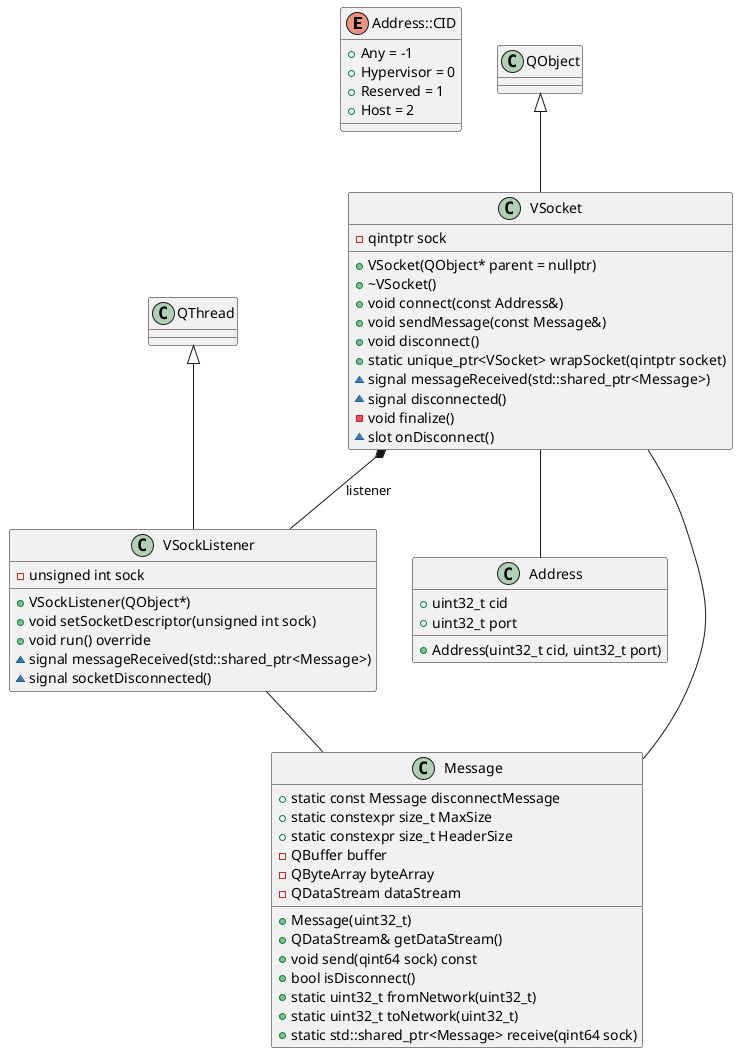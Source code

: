 @startuml

enum Address::CID {
    + Any = -1
    + Hypervisor = 0
    + Reserved = 1
    + Host = 2
}

class Address {
    + uint32_t cid
    + uint32_t port
    + Address(uint32_t cid, uint32_t port)
}

class VSockListener {
    + VSockListener(QObject*)
    + void setSocketDescriptor(unsigned int sock)
    + void run() override
    - unsigned int sock
    ~ signal messageReceived(std::shared_ptr<Message>)
    ~ signal socketDisconnected()
}

class VSocket {
    + VSocket(QObject* parent = nullptr)
    + ~VSocket()
    + void connect(const Address&)
    + void sendMessage(const Message&)
    + void disconnect()
    + static unique_ptr<VSocket> wrapSocket(qintptr socket)
    ~ signal messageReceived(std::shared_ptr<Message>)
    ~ signal disconnected()
    - void finalize()
    ~ slot onDisconnect()
    - qintptr sock
}

class Message {
    + Message(uint32_t)
    + QDataStream& getDataStream()
    + void send(qint64 sock) const
    + bool isDisconnect()
    + static uint32_t fromNetwork(uint32_t)
    + static uint32_t toNetwork(uint32_t)
    + static std::shared_ptr<Message> receive(qint64 sock)
    + static const Message disconnectMessage
    + static constexpr size_t MaxSize
    + static constexpr size_t HeaderSize
    - QBuffer buffer
    - QByteArray byteArray
    - QDataStream dataStream
}


QThread <|-- VSockListener
QObject <|-- VSocket

VSockListener -- Message
VSocket *-- VSockListener : listener
VSocket -- Message
VSocket -- Address

@enduml
